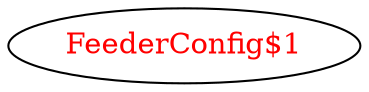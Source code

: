 digraph dependencyGraph {
 concentrate=true;
 ranksep="2.0";
 rankdir="LR"; 
 splines="ortho";
"FeederConfig$1" [fontcolor="red"];
}